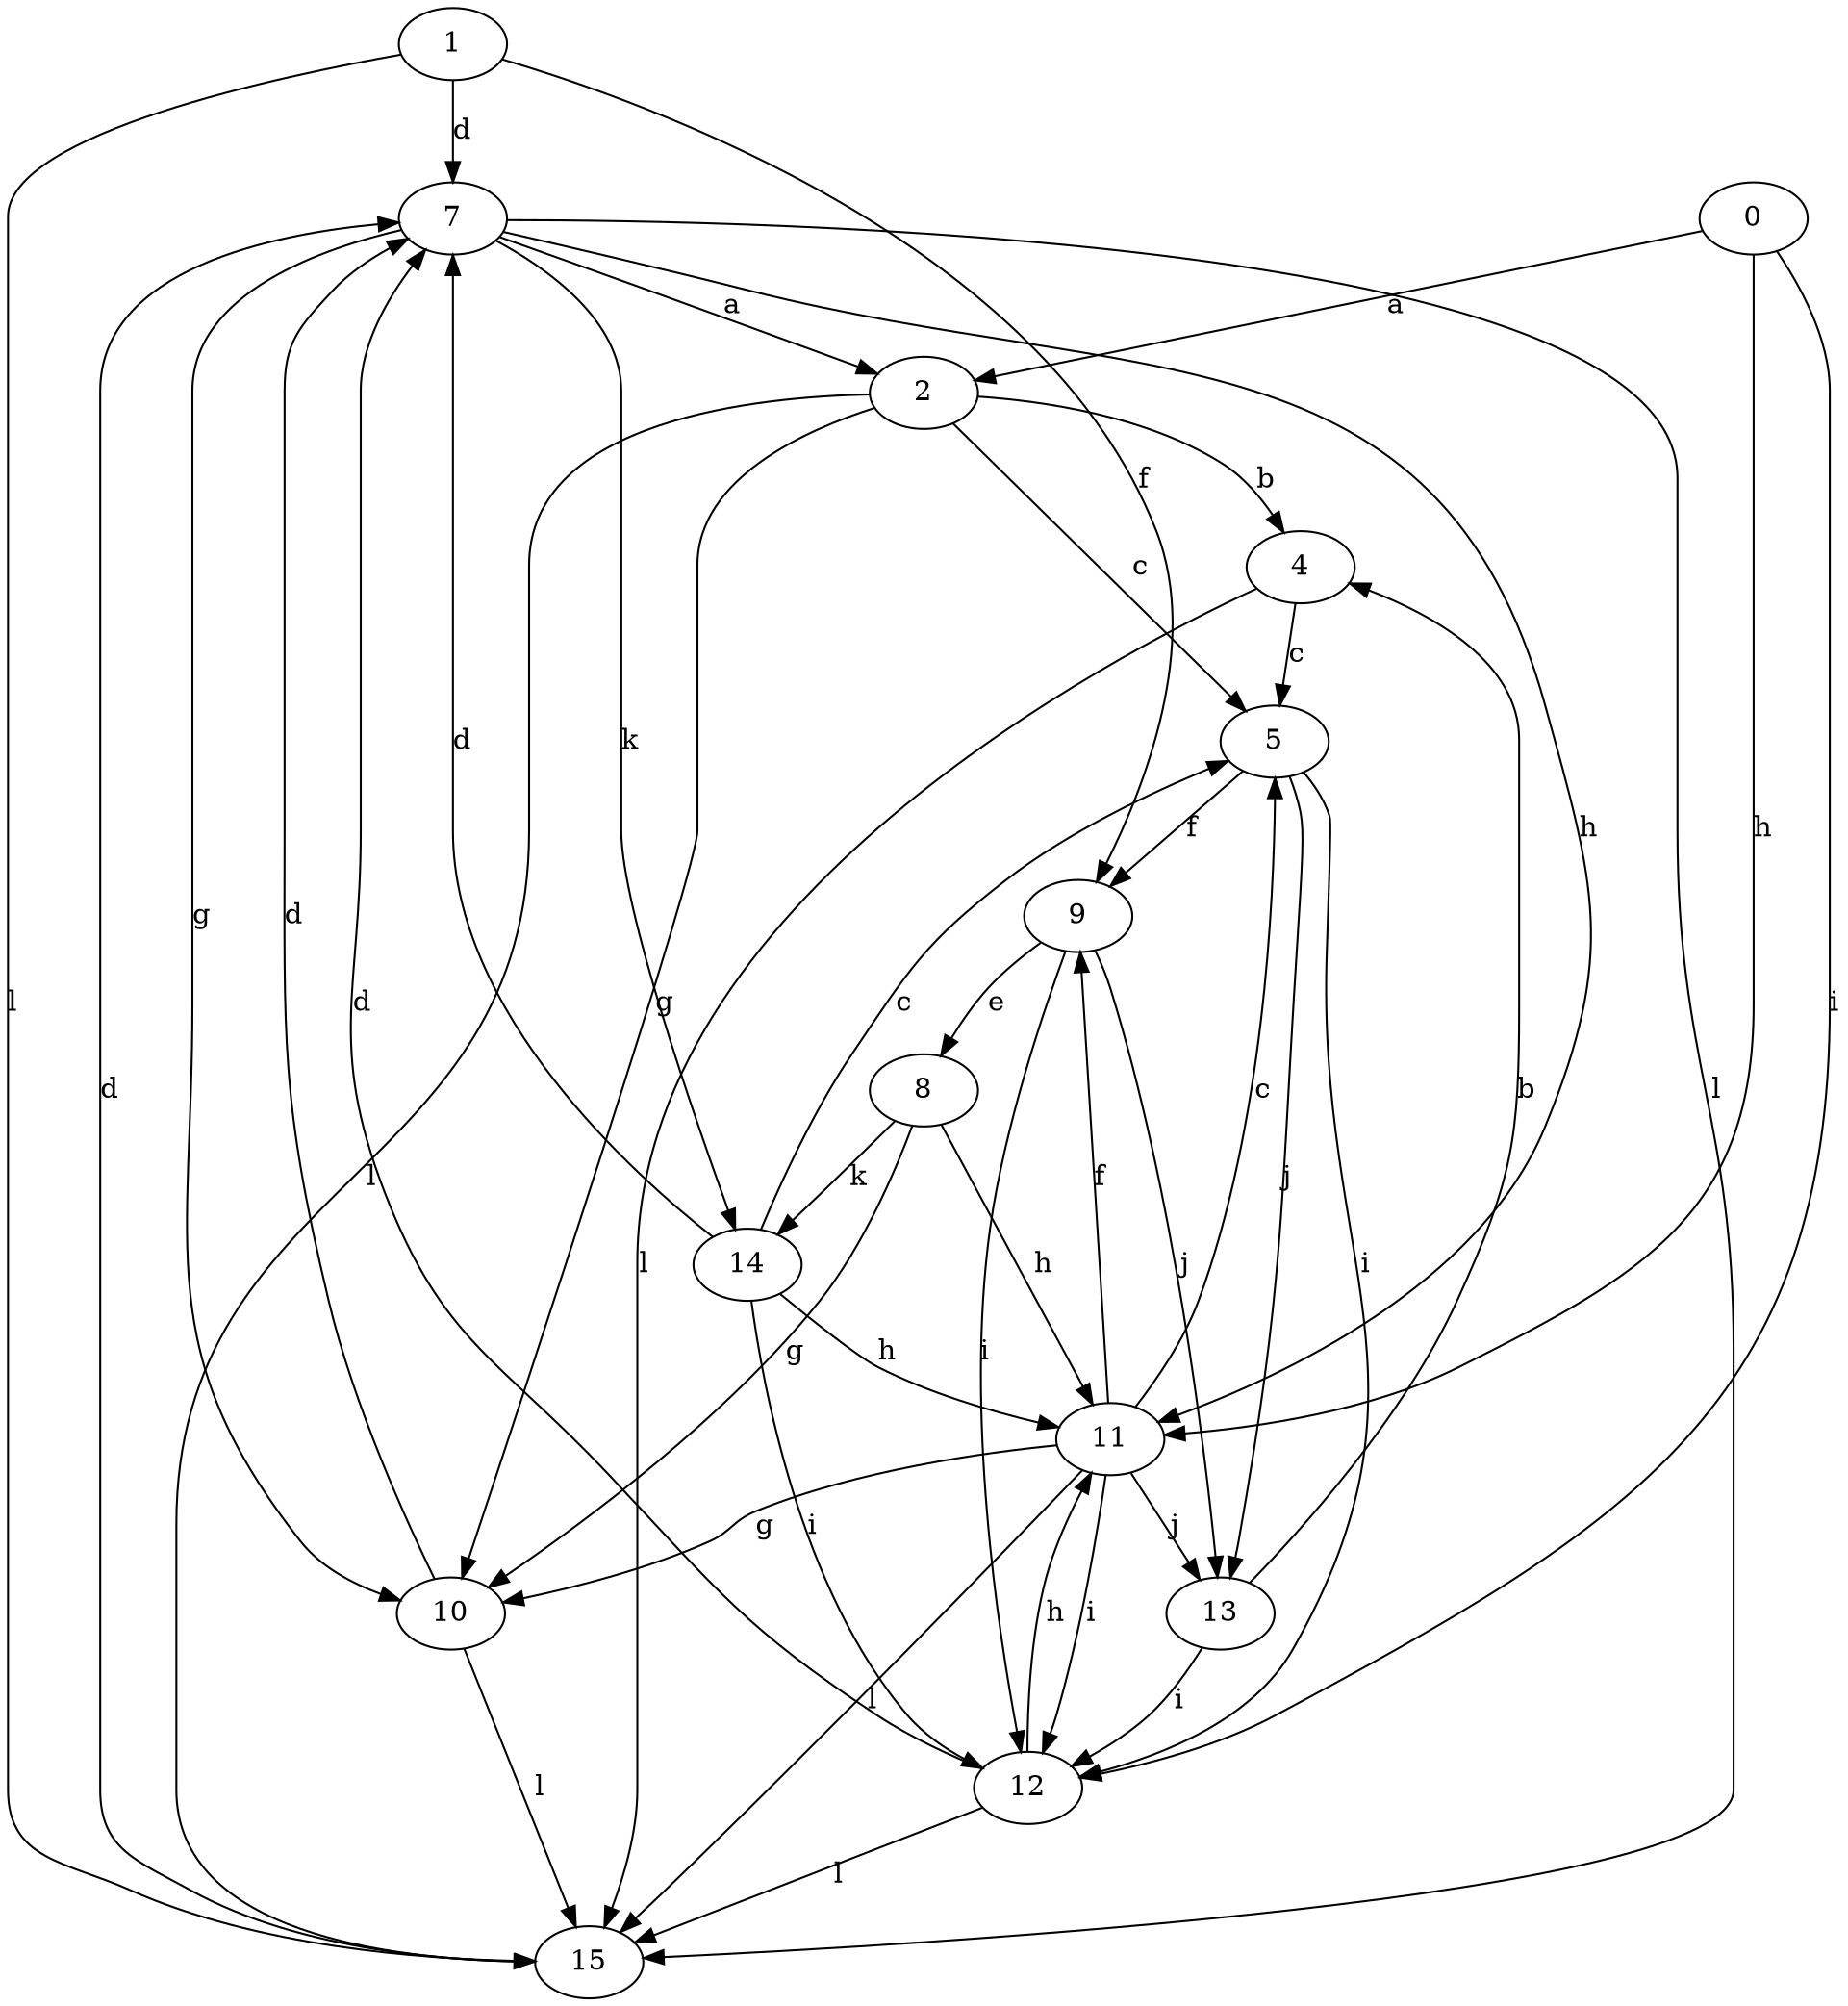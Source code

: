strict digraph  {
1;
2;
4;
5;
0;
7;
8;
9;
10;
11;
12;
13;
14;
15;
1 -> 7  [label=d];
1 -> 9  [label=f];
1 -> 15  [label=l];
2 -> 4  [label=b];
2 -> 5  [label=c];
2 -> 10  [label=g];
2 -> 15  [label=l];
4 -> 5  [label=c];
4 -> 15  [label=l];
5 -> 9  [label=f];
5 -> 12  [label=i];
5 -> 13  [label=j];
0 -> 2  [label=a];
0 -> 11  [label=h];
0 -> 12  [label=i];
7 -> 2  [label=a];
7 -> 10  [label=g];
7 -> 11  [label=h];
7 -> 14  [label=k];
7 -> 15  [label=l];
8 -> 10  [label=g];
8 -> 11  [label=h];
8 -> 14  [label=k];
9 -> 8  [label=e];
9 -> 12  [label=i];
9 -> 13  [label=j];
10 -> 7  [label=d];
10 -> 15  [label=l];
11 -> 5  [label=c];
11 -> 9  [label=f];
11 -> 10  [label=g];
11 -> 12  [label=i];
11 -> 13  [label=j];
11 -> 15  [label=l];
12 -> 7  [label=d];
12 -> 11  [label=h];
12 -> 15  [label=l];
13 -> 4  [label=b];
13 -> 12  [label=i];
14 -> 5  [label=c];
14 -> 7  [label=d];
14 -> 11  [label=h];
14 -> 12  [label=i];
15 -> 7  [label=d];
}
